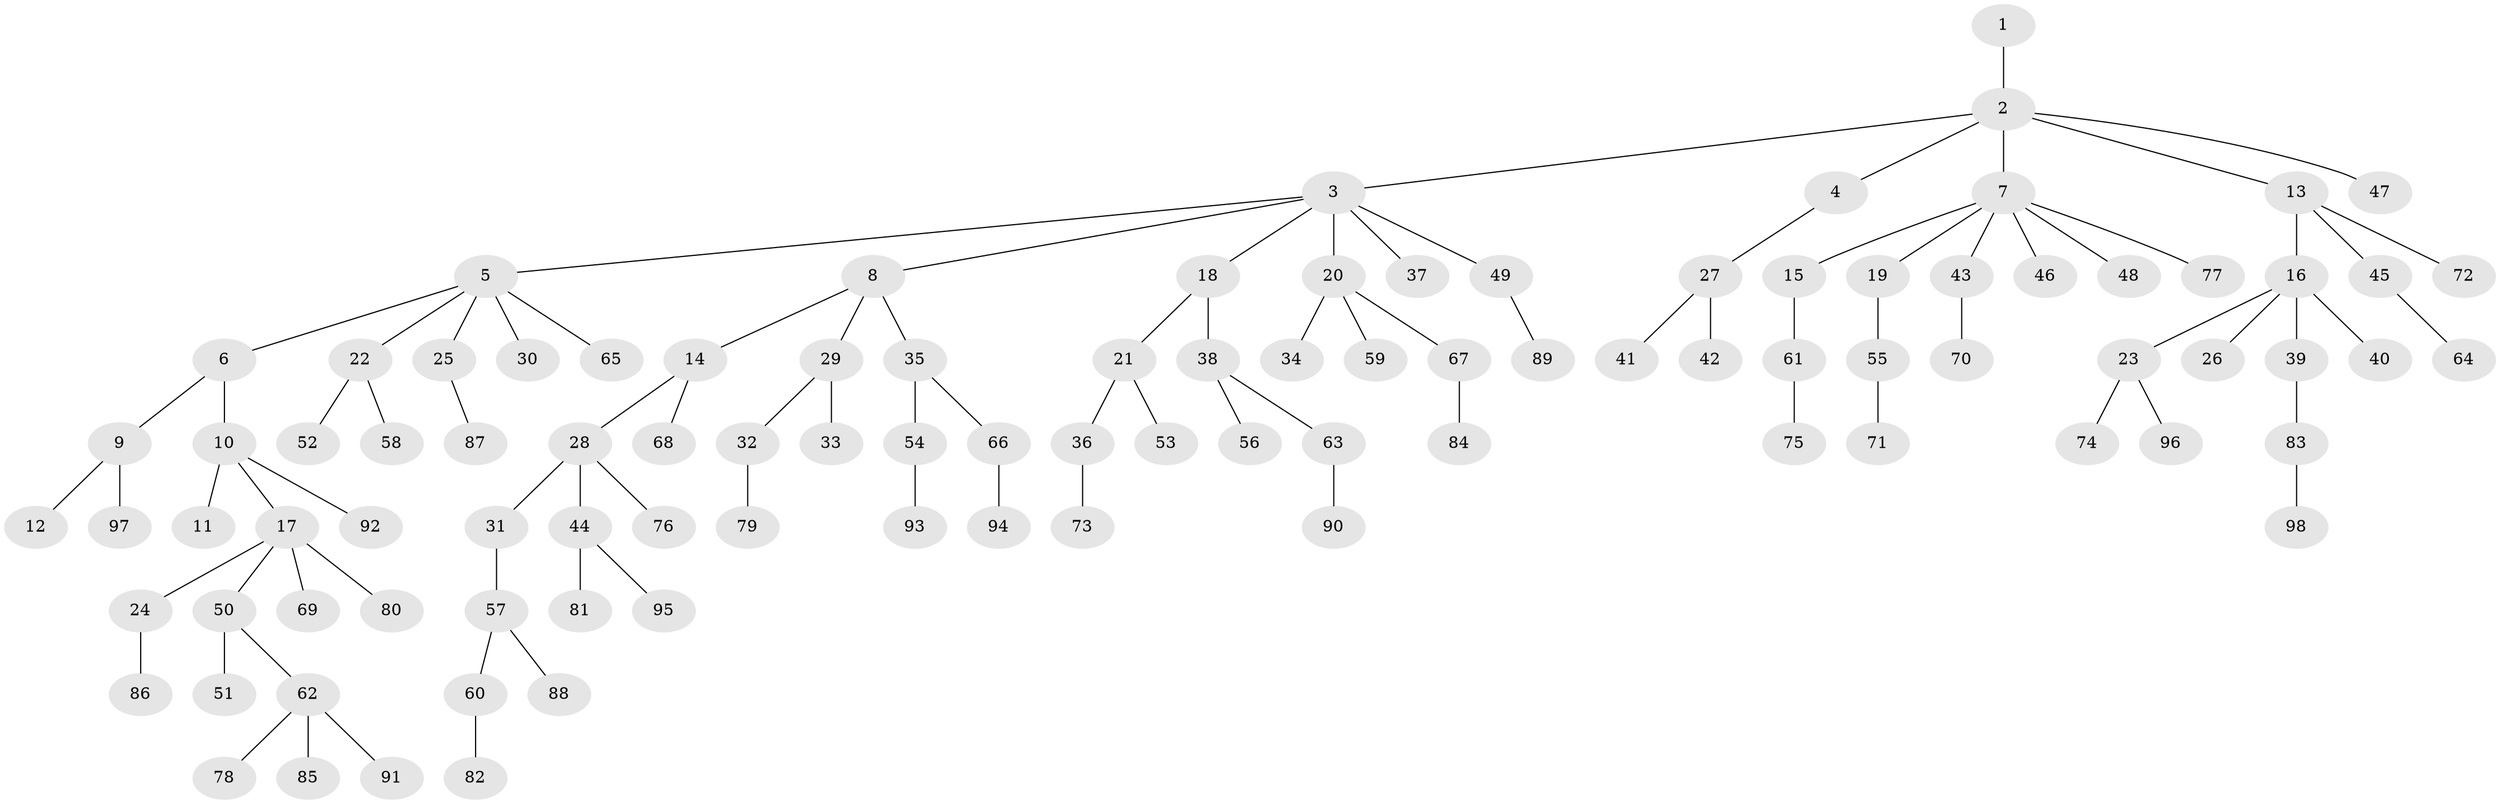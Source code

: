 // Generated by graph-tools (version 1.1) at 2025/02/03/09/25 03:02:20]
// undirected, 98 vertices, 97 edges
graph export_dot {
graph [start="1"]
  node [color=gray90,style=filled];
  1;
  2;
  3;
  4;
  5;
  6;
  7;
  8;
  9;
  10;
  11;
  12;
  13;
  14;
  15;
  16;
  17;
  18;
  19;
  20;
  21;
  22;
  23;
  24;
  25;
  26;
  27;
  28;
  29;
  30;
  31;
  32;
  33;
  34;
  35;
  36;
  37;
  38;
  39;
  40;
  41;
  42;
  43;
  44;
  45;
  46;
  47;
  48;
  49;
  50;
  51;
  52;
  53;
  54;
  55;
  56;
  57;
  58;
  59;
  60;
  61;
  62;
  63;
  64;
  65;
  66;
  67;
  68;
  69;
  70;
  71;
  72;
  73;
  74;
  75;
  76;
  77;
  78;
  79;
  80;
  81;
  82;
  83;
  84;
  85;
  86;
  87;
  88;
  89;
  90;
  91;
  92;
  93;
  94;
  95;
  96;
  97;
  98;
  1 -- 2;
  2 -- 3;
  2 -- 4;
  2 -- 7;
  2 -- 13;
  2 -- 47;
  3 -- 5;
  3 -- 8;
  3 -- 18;
  3 -- 20;
  3 -- 37;
  3 -- 49;
  4 -- 27;
  5 -- 6;
  5 -- 22;
  5 -- 25;
  5 -- 30;
  5 -- 65;
  6 -- 9;
  6 -- 10;
  7 -- 15;
  7 -- 19;
  7 -- 43;
  7 -- 46;
  7 -- 48;
  7 -- 77;
  8 -- 14;
  8 -- 29;
  8 -- 35;
  9 -- 12;
  9 -- 97;
  10 -- 11;
  10 -- 17;
  10 -- 92;
  13 -- 16;
  13 -- 45;
  13 -- 72;
  14 -- 28;
  14 -- 68;
  15 -- 61;
  16 -- 23;
  16 -- 26;
  16 -- 39;
  16 -- 40;
  17 -- 24;
  17 -- 50;
  17 -- 69;
  17 -- 80;
  18 -- 21;
  18 -- 38;
  19 -- 55;
  20 -- 34;
  20 -- 59;
  20 -- 67;
  21 -- 36;
  21 -- 53;
  22 -- 52;
  22 -- 58;
  23 -- 74;
  23 -- 96;
  24 -- 86;
  25 -- 87;
  27 -- 41;
  27 -- 42;
  28 -- 31;
  28 -- 44;
  28 -- 76;
  29 -- 32;
  29 -- 33;
  31 -- 57;
  32 -- 79;
  35 -- 54;
  35 -- 66;
  36 -- 73;
  38 -- 56;
  38 -- 63;
  39 -- 83;
  43 -- 70;
  44 -- 81;
  44 -- 95;
  45 -- 64;
  49 -- 89;
  50 -- 51;
  50 -- 62;
  54 -- 93;
  55 -- 71;
  57 -- 60;
  57 -- 88;
  60 -- 82;
  61 -- 75;
  62 -- 78;
  62 -- 85;
  62 -- 91;
  63 -- 90;
  66 -- 94;
  67 -- 84;
  83 -- 98;
}
